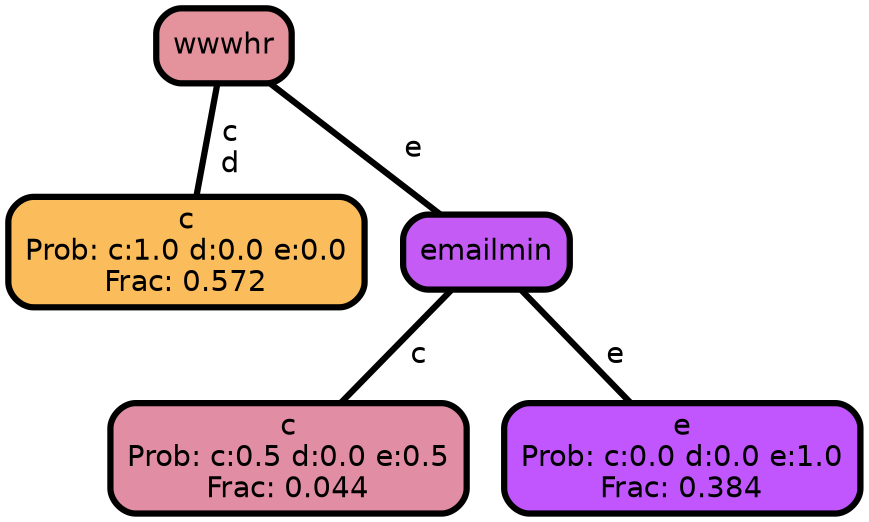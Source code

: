 graph Tree {
node [shape=box, style="filled, rounded",color="black",penwidth="3",fontcolor="black",                 fontname=helvetica] ;
graph [ranksep="0 equally", splines=straight,                 bgcolor=transparent, dpi=200] ;
edge [fontname=helvetica, color=black] ;
0 [label="c
Prob: c:1.0 d:0.0 e:0.0
Frac: 0.572", fillcolor="#fbbd5b"] ;
1 [label="wwwhr", fillcolor="#e4939d"] ;
2 [label="c
Prob: c:0.5 d:0.0 e:0.5
Frac: 0.044", fillcolor="#e18ea4"] ;
3 [label="emailmin", fillcolor="#c45bf4"] ;
4 [label="e
Prob: c:0.0 d:0.0 e:1.0
Frac: 0.384", fillcolor="#c155fe"] ;
1 -- 0 [label=" c\n d",penwidth=3] ;
1 -- 3 [label=" e",penwidth=3] ;
3 -- 2 [label=" c",penwidth=3] ;
3 -- 4 [label=" e",penwidth=3] ;
{rank = same;}}